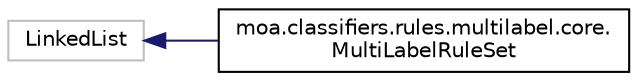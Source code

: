 digraph "Graphical Class Hierarchy"
{
 // LATEX_PDF_SIZE
  edge [fontname="Helvetica",fontsize="10",labelfontname="Helvetica",labelfontsize="10"];
  node [fontname="Helvetica",fontsize="10",shape=record];
  rankdir="LR";
  Node959 [label="LinkedList",height=0.2,width=0.4,color="grey75", fillcolor="white", style="filled",tooltip=" "];
  Node959 -> Node0 [dir="back",color="midnightblue",fontsize="10",style="solid",fontname="Helvetica"];
  Node0 [label="moa.classifiers.rules.multilabel.core.\lMultiLabelRuleSet",height=0.2,width=0.4,color="black", fillcolor="white", style="filled",URL="$classmoa_1_1classifiers_1_1rules_1_1multilabel_1_1core_1_1_multi_label_rule_set.html",tooltip=" "];
}
